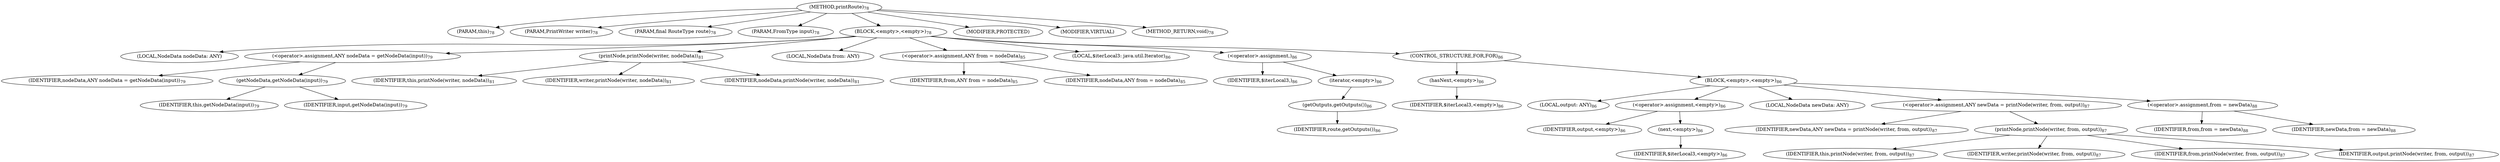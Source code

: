 digraph "printRoute" {  
"183" [label = <(METHOD,printRoute)<SUB>78</SUB>> ]
"10" [label = <(PARAM,this)<SUB>78</SUB>> ]
"184" [label = <(PARAM,PrintWriter writer)<SUB>78</SUB>> ]
"185" [label = <(PARAM,final RouteType route)<SUB>78</SUB>> ]
"186" [label = <(PARAM,FromType input)<SUB>78</SUB>> ]
"187" [label = <(BLOCK,&lt;empty&gt;,&lt;empty&gt;)<SUB>78</SUB>> ]
"188" [label = <(LOCAL,NodeData nodeData: ANY)> ]
"189" [label = <(&lt;operator&gt;.assignment,ANY nodeData = getNodeData(input))<SUB>79</SUB>> ]
"190" [label = <(IDENTIFIER,nodeData,ANY nodeData = getNodeData(input))<SUB>79</SUB>> ]
"191" [label = <(getNodeData,getNodeData(input))<SUB>79</SUB>> ]
"9" [label = <(IDENTIFIER,this,getNodeData(input))<SUB>79</SUB>> ]
"192" [label = <(IDENTIFIER,input,getNodeData(input))<SUB>79</SUB>> ]
"193" [label = <(printNode,printNode(writer, nodeData))<SUB>81</SUB>> ]
"11" [label = <(IDENTIFIER,this,printNode(writer, nodeData))<SUB>81</SUB>> ]
"194" [label = <(IDENTIFIER,writer,printNode(writer, nodeData))<SUB>81</SUB>> ]
"195" [label = <(IDENTIFIER,nodeData,printNode(writer, nodeData))<SUB>81</SUB>> ]
"196" [label = <(LOCAL,NodeData from: ANY)> ]
"197" [label = <(&lt;operator&gt;.assignment,ANY from = nodeData)<SUB>85</SUB>> ]
"198" [label = <(IDENTIFIER,from,ANY from = nodeData)<SUB>85</SUB>> ]
"199" [label = <(IDENTIFIER,nodeData,ANY from = nodeData)<SUB>85</SUB>> ]
"200" [label = <(LOCAL,$iterLocal3: java.util.Iterator)<SUB>86</SUB>> ]
"201" [label = <(&lt;operator&gt;.assignment,)<SUB>86</SUB>> ]
"202" [label = <(IDENTIFIER,$iterLocal3,)<SUB>86</SUB>> ]
"203" [label = <(iterator,&lt;empty&gt;)<SUB>86</SUB>> ]
"204" [label = <(getOutputs,getOutputs())<SUB>86</SUB>> ]
"205" [label = <(IDENTIFIER,route,getOutputs())<SUB>86</SUB>> ]
"206" [label = <(CONTROL_STRUCTURE,FOR,FOR)<SUB>86</SUB>> ]
"207" [label = <(hasNext,&lt;empty&gt;)<SUB>86</SUB>> ]
"208" [label = <(IDENTIFIER,$iterLocal3,&lt;empty&gt;)<SUB>86</SUB>> ]
"209" [label = <(BLOCK,&lt;empty&gt;,&lt;empty&gt;)<SUB>86</SUB>> ]
"210" [label = <(LOCAL,output: ANY)<SUB>86</SUB>> ]
"211" [label = <(&lt;operator&gt;.assignment,&lt;empty&gt;)<SUB>86</SUB>> ]
"212" [label = <(IDENTIFIER,output,&lt;empty&gt;)<SUB>86</SUB>> ]
"213" [label = <(next,&lt;empty&gt;)<SUB>86</SUB>> ]
"214" [label = <(IDENTIFIER,$iterLocal3,&lt;empty&gt;)<SUB>86</SUB>> ]
"215" [label = <(LOCAL,NodeData newData: ANY)> ]
"216" [label = <(&lt;operator&gt;.assignment,ANY newData = printNode(writer, from, output))<SUB>87</SUB>> ]
"217" [label = <(IDENTIFIER,newData,ANY newData = printNode(writer, from, output))<SUB>87</SUB>> ]
"218" [label = <(printNode,printNode(writer, from, output))<SUB>87</SUB>> ]
"12" [label = <(IDENTIFIER,this,printNode(writer, from, output))<SUB>87</SUB>> ]
"219" [label = <(IDENTIFIER,writer,printNode(writer, from, output))<SUB>87</SUB>> ]
"220" [label = <(IDENTIFIER,from,printNode(writer, from, output))<SUB>87</SUB>> ]
"221" [label = <(IDENTIFIER,output,printNode(writer, from, output))<SUB>87</SUB>> ]
"222" [label = <(&lt;operator&gt;.assignment,from = newData)<SUB>88</SUB>> ]
"223" [label = <(IDENTIFIER,from,from = newData)<SUB>88</SUB>> ]
"224" [label = <(IDENTIFIER,newData,from = newData)<SUB>88</SUB>> ]
"225" [label = <(MODIFIER,PROTECTED)> ]
"226" [label = <(MODIFIER,VIRTUAL)> ]
"227" [label = <(METHOD_RETURN,void)<SUB>78</SUB>> ]
  "183" -> "10" 
  "183" -> "184" 
  "183" -> "185" 
  "183" -> "186" 
  "183" -> "187" 
  "183" -> "225" 
  "183" -> "226" 
  "183" -> "227" 
  "187" -> "188" 
  "187" -> "189" 
  "187" -> "193" 
  "187" -> "196" 
  "187" -> "197" 
  "187" -> "200" 
  "187" -> "201" 
  "187" -> "206" 
  "189" -> "190" 
  "189" -> "191" 
  "191" -> "9" 
  "191" -> "192" 
  "193" -> "11" 
  "193" -> "194" 
  "193" -> "195" 
  "197" -> "198" 
  "197" -> "199" 
  "201" -> "202" 
  "201" -> "203" 
  "203" -> "204" 
  "204" -> "205" 
  "206" -> "207" 
  "206" -> "209" 
  "207" -> "208" 
  "209" -> "210" 
  "209" -> "211" 
  "209" -> "215" 
  "209" -> "216" 
  "209" -> "222" 
  "211" -> "212" 
  "211" -> "213" 
  "213" -> "214" 
  "216" -> "217" 
  "216" -> "218" 
  "218" -> "12" 
  "218" -> "219" 
  "218" -> "220" 
  "218" -> "221" 
  "222" -> "223" 
  "222" -> "224" 
}
